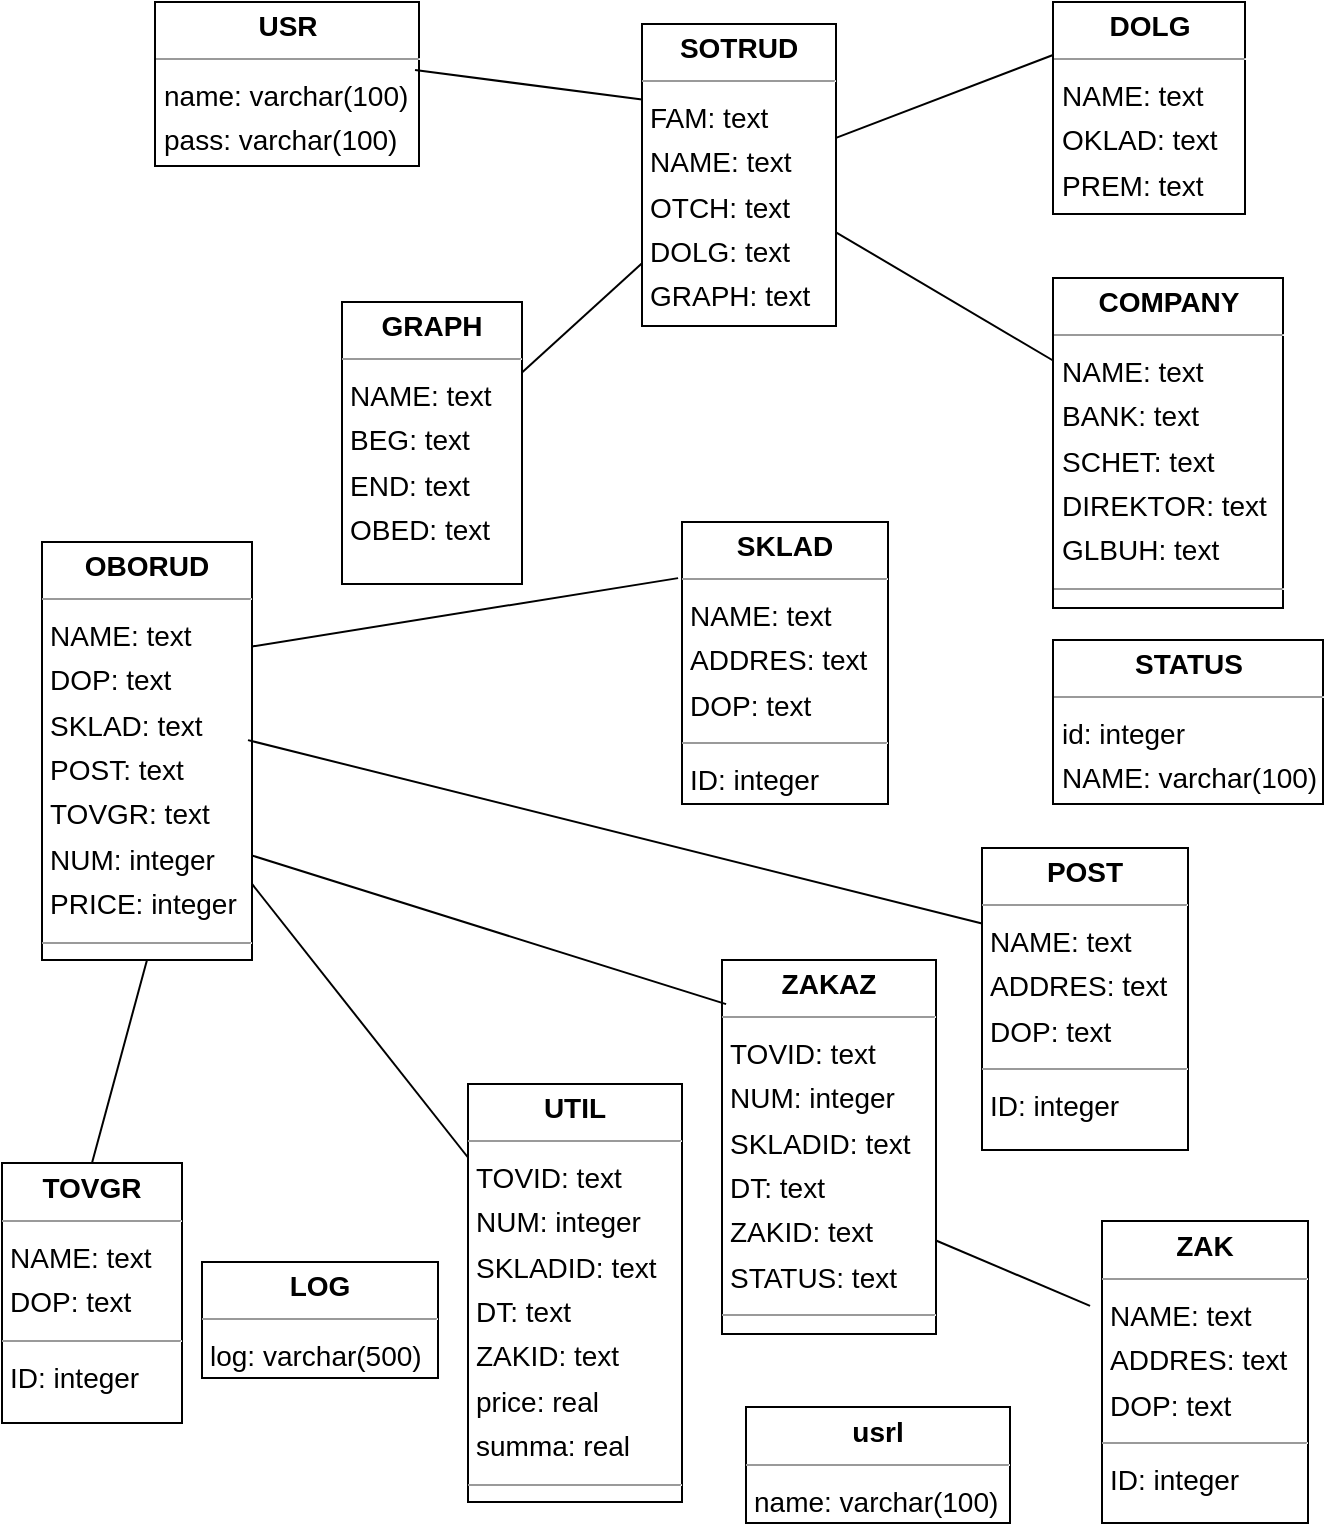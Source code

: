 <mxfile version="22.1.7" type="google">
  <diagram id="z16yoRj-sMD6OyZfb9VC" name="Страница — 1">
    <mxGraphModel dx="1202" dy="2715" grid="1" gridSize="10" guides="1" tooltips="1" connect="1" arrows="1" fold="1" page="0" pageScale="1" pageWidth="827" pageHeight="1169" background="none" math="0" shadow="0">
      <root>
        <mxCell id="0" />
        <mxCell id="1" parent="0" />
        <mxCell id="node10" value="&lt;p style=&quot;margin:0px;margin-top:4px;text-align:center;&quot;&gt;&lt;b&gt;COMPANY&lt;/b&gt;&lt;/p&gt;&lt;hr size=&quot;1&quot;/&gt;&lt;p style=&quot;margin:0 0 0 4px;line-height:1.6;&quot;&gt; NAME: text&lt;br/&gt; BANK: text&lt;br/&gt; SCHET: text&lt;br/&gt; DIREKTOR: text&lt;br/&gt; GLBUH: text&lt;/p&gt;&lt;hr size=&quot;1&quot;/&gt;&lt;p style=&quot;margin:0 0 0 4px;line-height:1.6;&quot;&gt; ID: int&lt;/p&gt;" style="verticalAlign=top;align=left;overflow=fill;fontSize=14;fontFamily=Helvetica;html=1;rounded=0;shadow=0;comic=0;labelBackgroundColor=none;strokeWidth=1;" parent="1" vertex="1">
          <mxGeometry x="395.5" y="-1762" width="115" height="165" as="geometry" />
        </mxCell>
        <mxCell id="node4" value="&lt;p style=&quot;margin:0px;margin-top:4px;text-align:center;&quot;&gt;&lt;b&gt;DOLG&lt;/b&gt;&lt;/p&gt;&lt;hr size=&quot;1&quot;/&gt;&lt;p style=&quot;margin:0 0 0 4px;line-height:1.6;&quot;&gt; NAME: text&lt;br/&gt; OKLAD: text&lt;br/&gt; PREM: text&lt;/p&gt;" style="verticalAlign=top;align=left;overflow=fill;fontSize=14;fontFamily=Helvetica;html=1;rounded=0;shadow=0;comic=0;labelBackgroundColor=none;strokeWidth=1;" parent="1" vertex="1">
          <mxGeometry x="395.5" y="-1900" width="96" height="106" as="geometry" />
        </mxCell>
        <mxCell id="node2" value="&lt;p style=&quot;margin:0px;margin-top:4px;text-align:center;&quot;&gt;&lt;b&gt;GRAPH&lt;/b&gt;&lt;/p&gt;&lt;hr size=&quot;1&quot;/&gt;&lt;p style=&quot;margin:0 0 0 4px;line-height:1.6;&quot;&gt; NAME: text&lt;br/&gt; BEG: text&lt;br/&gt; END: text&lt;br/&gt; OBED: text&lt;/p&gt;" style="verticalAlign=top;align=left;overflow=fill;fontSize=14;fontFamily=Helvetica;html=1;rounded=0;shadow=0;comic=0;labelBackgroundColor=none;strokeWidth=1;" parent="1" vertex="1">
          <mxGeometry x="40" y="-1750" width="90" height="141" as="geometry" />
        </mxCell>
        <mxCell id="node3" value="&lt;p style=&quot;margin:0px;margin-top:4px;text-align:center;&quot;&gt;&lt;b&gt;LOG&lt;/b&gt;&lt;/p&gt;&lt;hr size=&quot;1&quot;/&gt;&lt;p style=&quot;margin:0 0 0 4px;line-height:1.6;&quot;&gt; log: varchar(500)&lt;/p&gt;" style="verticalAlign=top;align=left;overflow=fill;fontSize=14;fontFamily=Helvetica;html=1;rounded=0;shadow=0;comic=0;labelBackgroundColor=none;strokeWidth=1;" parent="1" vertex="1">
          <mxGeometry x="-30" y="-1270" width="118" height="58" as="geometry" />
        </mxCell>
        <mxCell id="node1" value="&lt;p style=&quot;margin:0px;margin-top:4px;text-align:center;&quot;&gt;&lt;b&gt;POST&lt;/b&gt;&lt;/p&gt;&lt;hr size=&quot;1&quot;/&gt;&lt;p style=&quot;margin:0 0 0 4px;line-height:1.6;&quot;&gt; NAME: text&lt;br/&gt; ADDRES: text&lt;br/&gt; DOP: text&lt;/p&gt;&lt;hr size=&quot;1&quot;/&gt;&lt;p style=&quot;margin:0 0 0 4px;line-height:1.6;&quot;&gt; ID: integer&lt;/p&gt;" style="verticalAlign=top;align=left;overflow=fill;fontSize=14;fontFamily=Helvetica;html=1;rounded=0;shadow=0;comic=0;labelBackgroundColor=none;strokeWidth=1;" parent="1" vertex="1">
          <mxGeometry x="360" y="-1477" width="103" height="151" as="geometry" />
        </mxCell>
        <mxCell id="node8" value="&lt;p style=&quot;margin:0px;margin-top:4px;text-align:center;&quot;&gt;&lt;b&gt;UTIL&lt;/b&gt;&lt;/p&gt;&lt;hr size=&quot;1&quot;&gt;&lt;p style=&quot;margin:0 0 0 4px;line-height:1.6;&quot;&gt; TOVID: text&lt;br&gt; NUM: integer&lt;br&gt; SKLADID: text&lt;br&gt; DT: text&lt;br&gt; ZAKID: text&lt;br&gt; price: real&lt;br&gt; summa: real&lt;/p&gt;&lt;hr size=&quot;1&quot;&gt;&lt;p style=&quot;margin:0 0 0 4px;line-height:1.6;&quot;&gt; ID: integer&lt;/p&gt;" style="verticalAlign=top;align=left;overflow=fill;fontSize=14;fontFamily=Helvetica;html=1;rounded=0;shadow=0;comic=0;labelBackgroundColor=none;strokeWidth=1;" parent="1" vertex="1">
          <mxGeometry x="103" y="-1359" width="107" height="209" as="geometry" />
        </mxCell>
        <mxCell id="node5" value="&lt;p style=&quot;margin:0px;margin-top:4px;text-align:center;&quot;&gt;&lt;b&gt;SKLAD&lt;/b&gt;&lt;/p&gt;&lt;hr size=&quot;1&quot;/&gt;&lt;p style=&quot;margin:0 0 0 4px;line-height:1.6;&quot;&gt; NAME: text&lt;br/&gt; ADDRES: text&lt;br/&gt; DOP: text&lt;/p&gt;&lt;hr size=&quot;1&quot;/&gt;&lt;p style=&quot;margin:0 0 0 4px;line-height:1.6;&quot;&gt; ID: integer&lt;/p&gt;" style="verticalAlign=top;align=left;overflow=fill;fontSize=14;fontFamily=Helvetica;html=1;rounded=0;shadow=0;comic=0;labelBackgroundColor=none;strokeWidth=1;" parent="1" vertex="1">
          <mxGeometry x="210" y="-1640" width="103" height="141" as="geometry" />
        </mxCell>
        <mxCell id="node13" value="&lt;p style=&quot;margin:0px;margin-top:4px;text-align:center;&quot;&gt;&lt;b&gt;SOTRUD&lt;/b&gt;&lt;/p&gt;&lt;hr size=&quot;1&quot;/&gt;&lt;p style=&quot;margin:0 0 0 4px;line-height:1.6;&quot;&gt; FAM: text&lt;br/&gt; NAME: text&lt;br/&gt; OTCH: text&lt;br/&gt; DOLG: text&lt;br/&gt; GRAPH: text&lt;/p&gt;" style="verticalAlign=top;align=left;overflow=fill;fontSize=14;fontFamily=Helvetica;html=1;rounded=0;shadow=0;comic=0;labelBackgroundColor=none;strokeWidth=1;" parent="1" vertex="1">
          <mxGeometry x="190" y="-1889" width="97" height="151" as="geometry" />
        </mxCell>
        <mxCell id="node6" value="&lt;p style=&quot;margin:0px;margin-top:4px;text-align:center;&quot;&gt;&lt;b&gt;STATUS&lt;/b&gt;&lt;/p&gt;&lt;hr size=&quot;1&quot;/&gt;&lt;p style=&quot;margin:0 0 0 4px;line-height:1.6;&quot;&gt; id: integer&lt;br/&gt; NAME: varchar(100)&lt;/p&gt;" style="verticalAlign=top;align=left;overflow=fill;fontSize=14;fontFamily=Helvetica;html=1;rounded=0;shadow=0;comic=0;labelBackgroundColor=none;strokeWidth=1;" parent="1" vertex="1">
          <mxGeometry x="395.5" y="-1581" width="135" height="82" as="geometry" />
        </mxCell>
        <mxCell id="node7" value="&lt;p style=&quot;margin:0px;margin-top:4px;text-align:center;&quot;&gt;&lt;b&gt;OBORUD&lt;/b&gt;&lt;/p&gt;&lt;hr size=&quot;1&quot;&gt;&lt;p style=&quot;margin:0 0 0 4px;line-height:1.6;&quot;&gt; NAME: text&lt;br&gt; DOP: text&lt;br&gt; SKLAD: text&lt;br&gt; POST: text&lt;br&gt; TOVGR: text&lt;br&gt; NUM: integer&lt;br&gt; PRICE: integer&lt;/p&gt;&lt;hr size=&quot;1&quot;&gt;&lt;p style=&quot;margin:0 0 0 4px;line-height:1.6;&quot;&gt; ID: integer&lt;/p&gt;" style="verticalAlign=top;align=left;overflow=fill;fontSize=14;fontFamily=Helvetica;html=1;rounded=0;shadow=0;comic=0;labelBackgroundColor=none;strokeWidth=1;" parent="1" vertex="1">
          <mxGeometry x="-110" y="-1630" width="105" height="209" as="geometry" />
        </mxCell>
        <mxCell id="node12" value="&lt;p style=&quot;margin:0px;margin-top:4px;text-align:center;&quot;&gt;&lt;b&gt;TOVGR&lt;/b&gt;&lt;/p&gt;&lt;hr size=&quot;1&quot;/&gt;&lt;p style=&quot;margin:0 0 0 4px;line-height:1.6;&quot;&gt; NAME: text&lt;br/&gt; DOP: text&lt;/p&gt;&lt;hr size=&quot;1&quot;/&gt;&lt;p style=&quot;margin:0 0 0 4px;line-height:1.6;&quot;&gt; ID: integer&lt;/p&gt;" style="verticalAlign=top;align=left;overflow=fill;fontSize=14;fontFamily=Helvetica;html=1;rounded=0;shadow=0;comic=0;labelBackgroundColor=none;strokeWidth=1;" parent="1" vertex="1">
          <mxGeometry x="-130" y="-1319.5" width="90" height="130" as="geometry" />
        </mxCell>
        <mxCell id="node9" value="&lt;p style=&quot;margin:0px;margin-top:4px;text-align:center;&quot;&gt;&lt;b&gt;USR&lt;/b&gt;&lt;/p&gt;&lt;hr size=&quot;1&quot;/&gt;&lt;p style=&quot;margin:0 0 0 4px;line-height:1.6;&quot;&gt; name: varchar(100)&lt;br/&gt; pass: varchar(100)&lt;/p&gt;" style="verticalAlign=top;align=left;overflow=fill;fontSize=14;fontFamily=Helvetica;html=1;rounded=0;shadow=0;comic=0;labelBackgroundColor=none;strokeWidth=1;" parent="1" vertex="1">
          <mxGeometry x="-53.5" y="-1900" width="132" height="82" as="geometry" />
        </mxCell>
        <mxCell id="node16" value="&lt;p style=&quot;margin:0px;margin-top:4px;text-align:center;&quot;&gt;&lt;b&gt;ZAK&lt;/b&gt;&lt;/p&gt;&lt;hr size=&quot;1&quot;/&gt;&lt;p style=&quot;margin:0 0 0 4px;line-height:1.6;&quot;&gt; NAME: text&lt;br/&gt; ADDRES: text&lt;br/&gt; DOP: text&lt;/p&gt;&lt;hr size=&quot;1&quot;/&gt;&lt;p style=&quot;margin:0 0 0 4px;line-height:1.6;&quot;&gt; ID: integer&lt;/p&gt;" style="verticalAlign=top;align=left;overflow=fill;fontSize=14;fontFamily=Helvetica;html=1;rounded=0;shadow=0;comic=0;labelBackgroundColor=none;strokeWidth=1;" parent="1" vertex="1">
          <mxGeometry x="420" y="-1290.5" width="103" height="151" as="geometry" />
        </mxCell>
        <mxCell id="node0" value="&lt;p style=&quot;margin:0px;margin-top:4px;text-align:center;&quot;&gt;&lt;b&gt;ZAKAZ&lt;/b&gt;&lt;/p&gt;&lt;hr size=&quot;1&quot;/&gt;&lt;p style=&quot;margin:0 0 0 4px;line-height:1.6;&quot;&gt; TOVID: text&lt;br/&gt; NUM: integer&lt;br/&gt; SKLADID: text&lt;br/&gt; DT: text&lt;br/&gt; ZAKID: text&lt;br/&gt; STATUS: text&lt;/p&gt;&lt;hr size=&quot;1&quot;/&gt;&lt;p style=&quot;margin:0 0 0 4px;line-height:1.6;&quot;&gt; ID: integer&lt;/p&gt;" style="verticalAlign=top;align=left;overflow=fill;fontSize=14;fontFamily=Helvetica;html=1;rounded=0;shadow=0;comic=0;labelBackgroundColor=none;strokeWidth=1;" parent="1" vertex="1">
          <mxGeometry x="230" y="-1421" width="107" height="187" as="geometry" />
        </mxCell>
        <mxCell id="node15" value="&lt;p style=&quot;margin:0px;margin-top:4px;text-align:center;&quot;&gt;&lt;b&gt;usrl&lt;/b&gt;&lt;/p&gt;&lt;hr size=&quot;1&quot;/&gt;&lt;p style=&quot;margin:0 0 0 4px;line-height:1.6;&quot;&gt; name: varchar(100)&lt;/p&gt;" style="verticalAlign=top;align=left;overflow=fill;fontSize=14;fontFamily=Helvetica;html=1;rounded=0;shadow=0;comic=0;labelBackgroundColor=none;strokeWidth=1;" parent="1" vertex="1">
          <mxGeometry x="242" y="-1197.5" width="132" height="58" as="geometry" />
        </mxCell>
        <mxCell id="TkFKYON2OBY_uzW4y4lD-1" value="" style="endArrow=none;html=1;rounded=0;entryX=-0.019;entryY=0.199;entryDx=0;entryDy=0;entryPerimeter=0;exitX=1;exitY=0.25;exitDx=0;exitDy=0;" edge="1" parent="1" source="node7" target="node5">
          <mxGeometry width="50" height="50" relative="1" as="geometry">
            <mxPoint x="240" y="-1330" as="sourcePoint" />
            <mxPoint x="290" y="-1380" as="targetPoint" />
          </mxGeometry>
        </mxCell>
        <mxCell id="TkFKYON2OBY_uzW4y4lD-2" value="" style="endArrow=none;html=1;rounded=0;entryX=0.981;entryY=0.474;entryDx=0;entryDy=0;entryPerimeter=0;exitX=0;exitY=0.25;exitDx=0;exitDy=0;" edge="1" parent="1" source="node1" target="node7">
          <mxGeometry width="50" height="50" relative="1" as="geometry">
            <mxPoint x="240" y="-1330" as="sourcePoint" />
            <mxPoint x="290" y="-1380" as="targetPoint" />
          </mxGeometry>
        </mxCell>
        <mxCell id="TkFKYON2OBY_uzW4y4lD-3" value="" style="endArrow=none;html=1;rounded=0;entryX=1;entryY=0.75;entryDx=0;entryDy=0;exitX=-0.058;exitY=0.281;exitDx=0;exitDy=0;exitPerimeter=0;" edge="1" parent="1" source="node16" target="node0">
          <mxGeometry width="50" height="50" relative="1" as="geometry">
            <mxPoint x="240" y="-1270" as="sourcePoint" />
            <mxPoint x="290" y="-1320" as="targetPoint" />
          </mxGeometry>
        </mxCell>
        <mxCell id="TkFKYON2OBY_uzW4y4lD-4" value="" style="endArrow=none;html=1;rounded=0;entryX=1;entryY=0.75;entryDx=0;entryDy=0;exitX=0.019;exitY=0.118;exitDx=0;exitDy=0;exitPerimeter=0;" edge="1" parent="1" source="node0" target="node7">
          <mxGeometry width="50" height="50" relative="1" as="geometry">
            <mxPoint x="240" y="-1270" as="sourcePoint" />
            <mxPoint x="290" y="-1320" as="targetPoint" />
          </mxGeometry>
        </mxCell>
        <mxCell id="TkFKYON2OBY_uzW4y4lD-5" value="" style="endArrow=none;html=1;rounded=0;exitX=1;exitY=0.25;exitDx=0;exitDy=0;" edge="1" parent="1" source="node2" target="node13">
          <mxGeometry width="50" height="50" relative="1" as="geometry">
            <mxPoint x="240" y="-1510" as="sourcePoint" />
            <mxPoint x="290" y="-1560" as="targetPoint" />
          </mxGeometry>
        </mxCell>
        <mxCell id="TkFKYON2OBY_uzW4y4lD-6" value="" style="endArrow=none;html=1;rounded=0;entryX=0;entryY=0.25;entryDx=0;entryDy=0;exitX=0.985;exitY=0.415;exitDx=0;exitDy=0;exitPerimeter=0;" edge="1" parent="1" source="node9" target="node13">
          <mxGeometry width="50" height="50" relative="1" as="geometry">
            <mxPoint x="240" y="-1510" as="sourcePoint" />
            <mxPoint x="290" y="-1560" as="targetPoint" />
          </mxGeometry>
        </mxCell>
        <mxCell id="TkFKYON2OBY_uzW4y4lD-7" value="" style="endArrow=none;html=1;rounded=0;entryX=0;entryY=0.25;entryDx=0;entryDy=0;" edge="1" parent="1" source="node13" target="node4">
          <mxGeometry width="50" height="50" relative="1" as="geometry">
            <mxPoint x="240" y="-1510" as="sourcePoint" />
            <mxPoint x="290" y="-1560" as="targetPoint" />
          </mxGeometry>
        </mxCell>
        <mxCell id="TkFKYON2OBY_uzW4y4lD-8" value="" style="endArrow=none;html=1;rounded=0;entryX=0;entryY=0.25;entryDx=0;entryDy=0;" edge="1" parent="1" source="node13" target="node10">
          <mxGeometry width="50" height="50" relative="1" as="geometry">
            <mxPoint x="240" y="-1510" as="sourcePoint" />
            <mxPoint x="290" y="-1560" as="targetPoint" />
          </mxGeometry>
        </mxCell>
        <mxCell id="TkFKYON2OBY_uzW4y4lD-9" value="" style="endArrow=none;html=1;rounded=0;entryX=0.5;entryY=1;entryDx=0;entryDy=0;exitX=0.5;exitY=0;exitDx=0;exitDy=0;" edge="1" parent="1" source="node12" target="node7">
          <mxGeometry width="50" height="50" relative="1" as="geometry">
            <mxPoint x="240" y="-1360" as="sourcePoint" />
            <mxPoint x="290" y="-1410" as="targetPoint" />
          </mxGeometry>
        </mxCell>
        <mxCell id="TkFKYON2OBY_uzW4y4lD-10" value="" style="endArrow=none;html=1;rounded=0;" edge="1" parent="1" source="node8" target="node7">
          <mxGeometry width="50" height="50" relative="1" as="geometry">
            <mxPoint x="240" y="-1360" as="sourcePoint" />
            <mxPoint x="290" y="-1410" as="targetPoint" />
          </mxGeometry>
        </mxCell>
      </root>
    </mxGraphModel>
  </diagram>
</mxfile>
